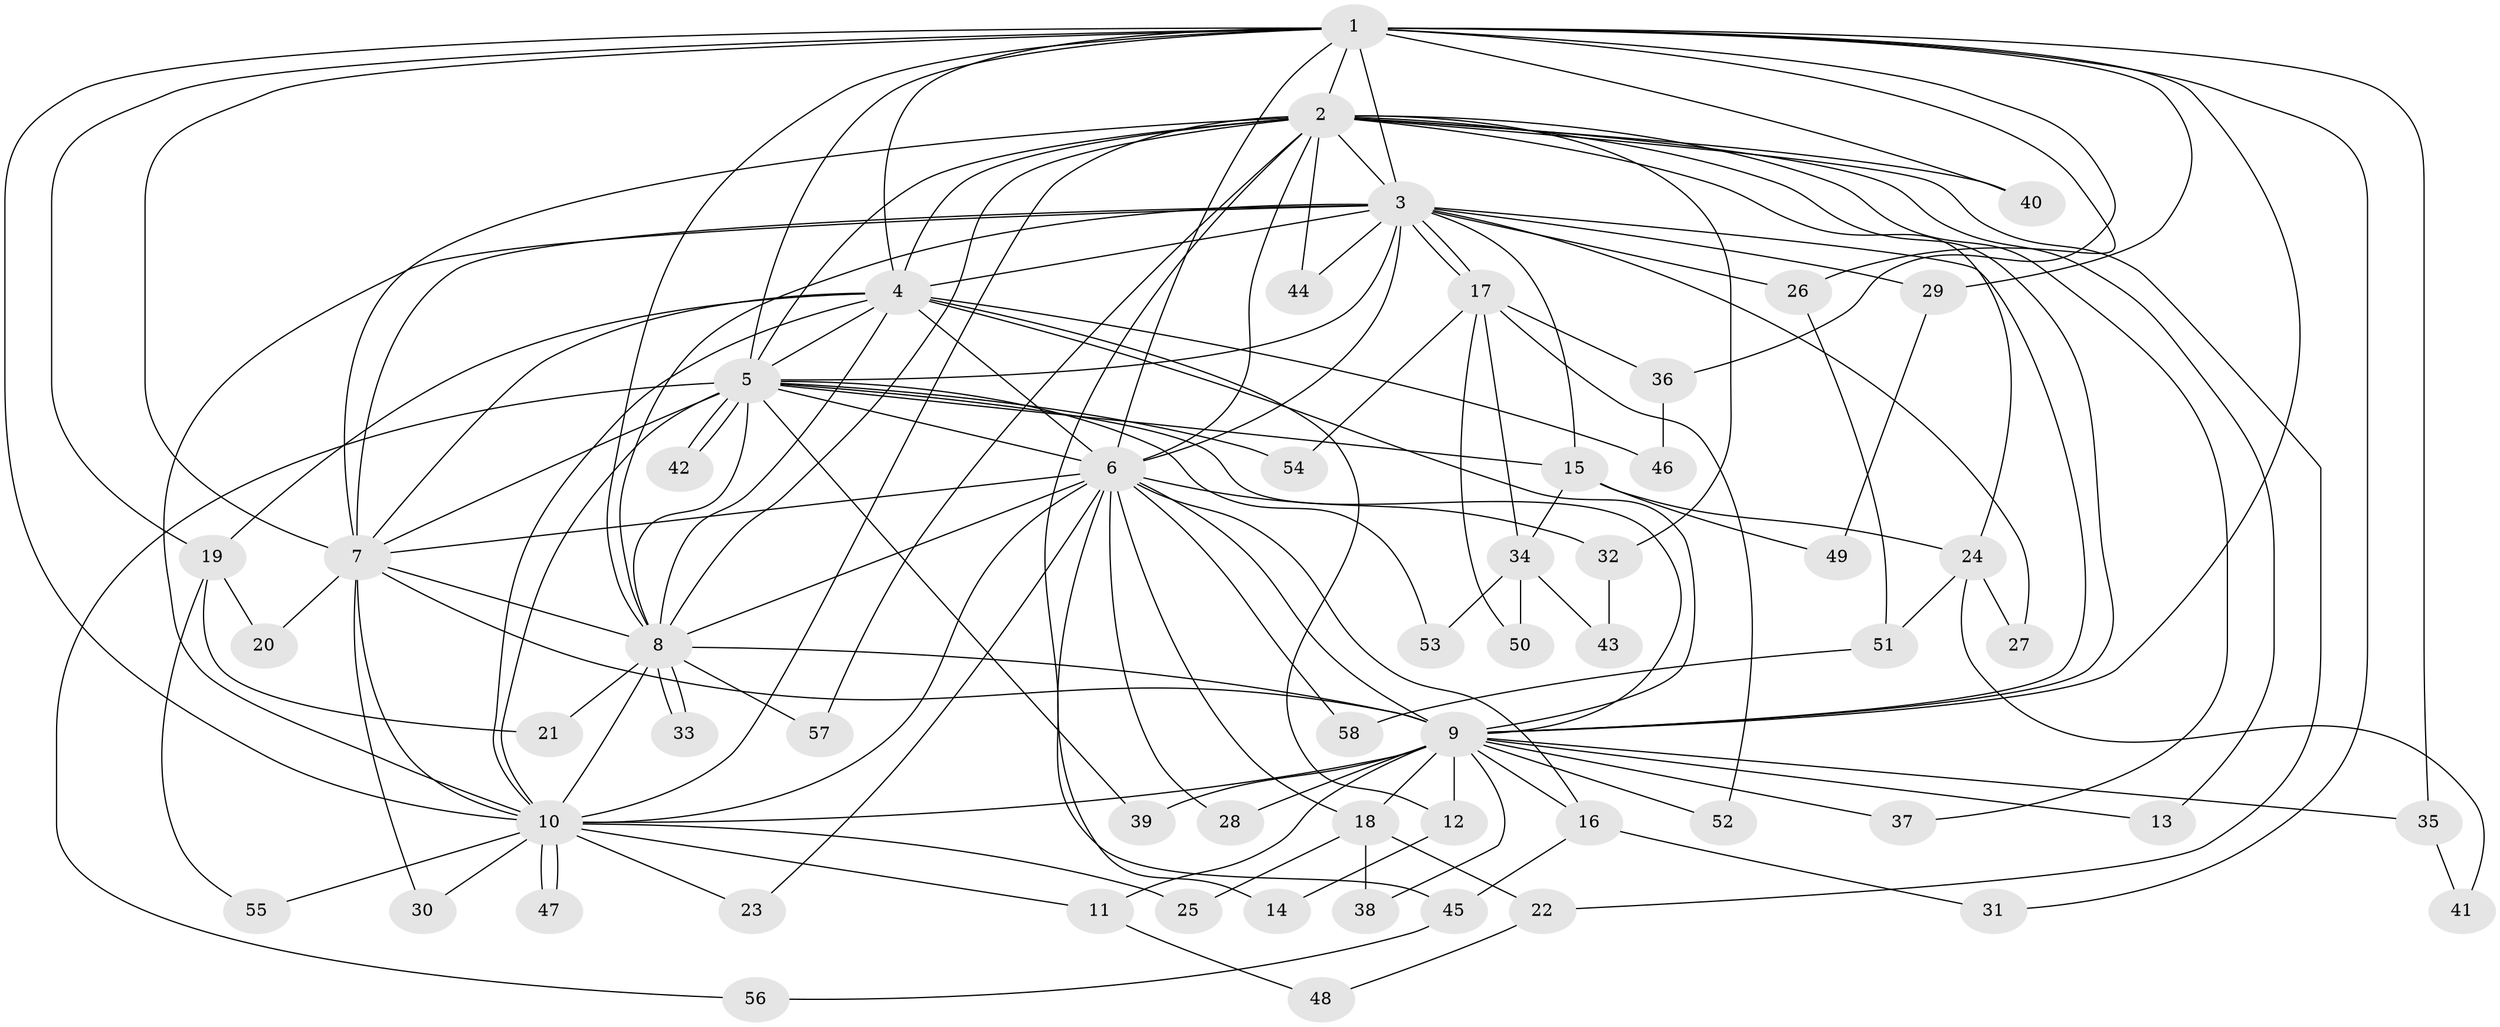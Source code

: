 // Generated by graph-tools (version 1.1) at 2025/34/03/09/25 02:34:48]
// undirected, 58 vertices, 141 edges
graph export_dot {
graph [start="1"]
  node [color=gray90,style=filled];
  1;
  2;
  3;
  4;
  5;
  6;
  7;
  8;
  9;
  10;
  11;
  12;
  13;
  14;
  15;
  16;
  17;
  18;
  19;
  20;
  21;
  22;
  23;
  24;
  25;
  26;
  27;
  28;
  29;
  30;
  31;
  32;
  33;
  34;
  35;
  36;
  37;
  38;
  39;
  40;
  41;
  42;
  43;
  44;
  45;
  46;
  47;
  48;
  49;
  50;
  51;
  52;
  53;
  54;
  55;
  56;
  57;
  58;
  1 -- 2;
  1 -- 3;
  1 -- 4;
  1 -- 5;
  1 -- 6;
  1 -- 7;
  1 -- 8;
  1 -- 9;
  1 -- 10;
  1 -- 19;
  1 -- 26;
  1 -- 29;
  1 -- 31;
  1 -- 35;
  1 -- 36;
  1 -- 40;
  2 -- 3;
  2 -- 4;
  2 -- 5;
  2 -- 6;
  2 -- 7;
  2 -- 8;
  2 -- 9;
  2 -- 10;
  2 -- 13;
  2 -- 22;
  2 -- 24;
  2 -- 32;
  2 -- 37;
  2 -- 40;
  2 -- 44;
  2 -- 45;
  2 -- 57;
  3 -- 4;
  3 -- 5;
  3 -- 6;
  3 -- 7;
  3 -- 8;
  3 -- 9;
  3 -- 10;
  3 -- 15;
  3 -- 17;
  3 -- 17;
  3 -- 26;
  3 -- 27;
  3 -- 29;
  3 -- 44;
  4 -- 5;
  4 -- 6;
  4 -- 7;
  4 -- 8;
  4 -- 9;
  4 -- 10;
  4 -- 12;
  4 -- 19;
  4 -- 46;
  5 -- 6;
  5 -- 7;
  5 -- 8;
  5 -- 9;
  5 -- 10;
  5 -- 15;
  5 -- 39;
  5 -- 42;
  5 -- 42;
  5 -- 53;
  5 -- 54;
  5 -- 56;
  6 -- 7;
  6 -- 8;
  6 -- 9;
  6 -- 10;
  6 -- 14;
  6 -- 16;
  6 -- 18;
  6 -- 23;
  6 -- 28;
  6 -- 32;
  6 -- 58;
  7 -- 8;
  7 -- 9;
  7 -- 10;
  7 -- 20;
  7 -- 30;
  8 -- 9;
  8 -- 10;
  8 -- 21;
  8 -- 33;
  8 -- 33;
  8 -- 57;
  9 -- 10;
  9 -- 11;
  9 -- 12;
  9 -- 13;
  9 -- 16;
  9 -- 18;
  9 -- 28;
  9 -- 35;
  9 -- 37;
  9 -- 38;
  9 -- 39;
  9 -- 52;
  10 -- 11;
  10 -- 23;
  10 -- 25;
  10 -- 30;
  10 -- 47;
  10 -- 47;
  10 -- 55;
  11 -- 48;
  12 -- 14;
  15 -- 24;
  15 -- 34;
  15 -- 49;
  16 -- 31;
  16 -- 45;
  17 -- 34;
  17 -- 36;
  17 -- 50;
  17 -- 52;
  17 -- 54;
  18 -- 22;
  18 -- 25;
  18 -- 38;
  19 -- 20;
  19 -- 21;
  19 -- 55;
  22 -- 48;
  24 -- 27;
  24 -- 41;
  24 -- 51;
  26 -- 51;
  29 -- 49;
  32 -- 43;
  34 -- 43;
  34 -- 50;
  34 -- 53;
  35 -- 41;
  36 -- 46;
  45 -- 56;
  51 -- 58;
}

